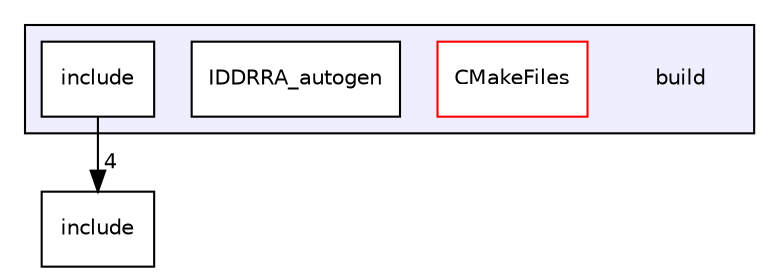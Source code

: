 digraph "build" {
  compound=true
  node [ fontsize="10", fontname="Helvetica"];
  edge [ labelfontsize="10", labelfontname="Helvetica"];
  subgraph clusterdir_4fef79e7177ba769987a8da36c892c5f {
    graph [ bgcolor="#eeeeff", pencolor="black", label="" URL="dir_4fef79e7177ba769987a8da36c892c5f.html"];
    dir_4fef79e7177ba769987a8da36c892c5f [shape=plaintext label="build"];
    dir_63772b626f2709090f0bdca0f40827b4 [shape=box label="CMakeFiles" color="red" fillcolor="white" style="filled" URL="dir_63772b626f2709090f0bdca0f40827b4.html"];
    dir_f994268fb24d46dddaaf9f6f5670ced1 [shape=box label="IDDRRA_autogen" color="black" fillcolor="white" style="filled" URL="dir_f994268fb24d46dddaaf9f6f5670ced1.html"];
    dir_8f2980731aba7ec7b9fcae5764f196e3 [shape=box label="include" color="black" fillcolor="white" style="filled" URL="dir_8f2980731aba7ec7b9fcae5764f196e3.html"];
  }
  dir_d44c64559bbebec7f509842c48db8b23 [shape=box label="include" URL="dir_d44c64559bbebec7f509842c48db8b23.html"];
  dir_8f2980731aba7ec7b9fcae5764f196e3->dir_d44c64559bbebec7f509842c48db8b23 [headlabel="4", labeldistance=1.5 headhref="dir_000006_000007.html"];
}
